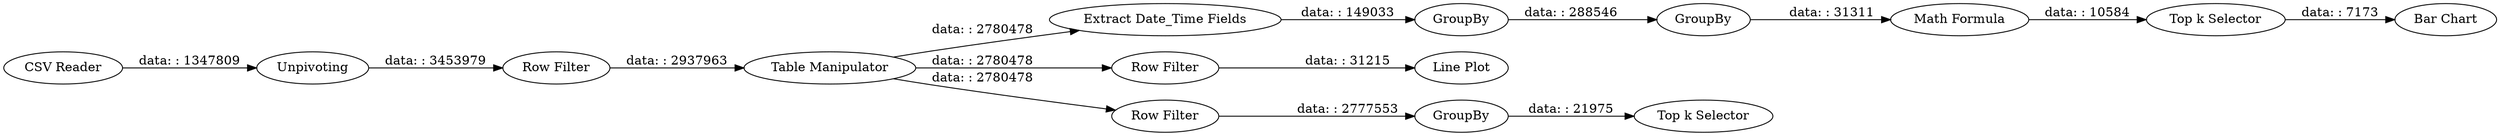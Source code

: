 digraph {
	"-8788401185496124043_47" [label="Bar Chart"]
	"-8788401185496124043_34" [label=Unpivoting]
	"-8788401185496124043_51" [label="Top k Selector"]
	"-8788401185496124043_53" [label="Line Plot"]
	"-8788401185496124043_39" [label="Extract Date_Time Fields"]
	"-8788401185496124043_52" [label="Row Filter"]
	"-8788401185496124043_40" [label=GroupBy]
	"-8788401185496124043_38" [label="Table Manipulator"]
	"-8788401185496124043_42" [label=GroupBy]
	"-8788401185496124043_50" [label=GroupBy]
	"-8788401185496124043_35" [label="Row Filter"]
	"-8788401185496124043_44" [label="Top k Selector"]
	"-8788401185496124043_49" [label="Row Filter"]
	"-8788401185496124043_43" [label="Math Formula"]
	"-8788401185496124043_33" [label="CSV Reader"]
	"-8788401185496124043_43" -> "-8788401185496124043_44" [label="data: : 10584"]
	"-8788401185496124043_39" -> "-8788401185496124043_40" [label="data: : 149033"]
	"-8788401185496124043_40" -> "-8788401185496124043_42" [label="data: : 288546"]
	"-8788401185496124043_42" -> "-8788401185496124043_43" [label="data: : 31311"]
	"-8788401185496124043_34" -> "-8788401185496124043_35" [label="data: : 3453979"]
	"-8788401185496124043_35" -> "-8788401185496124043_38" [label="data: : 2937963"]
	"-8788401185496124043_33" -> "-8788401185496124043_34" [label="data: : 1347809"]
	"-8788401185496124043_38" -> "-8788401185496124043_49" [label="data: : 2780478"]
	"-8788401185496124043_38" -> "-8788401185496124043_39" [label="data: : 2780478"]
	"-8788401185496124043_44" -> "-8788401185496124043_47" [label="data: : 7173"]
	"-8788401185496124043_52" -> "-8788401185496124043_53" [label="data: : 31215"]
	"-8788401185496124043_50" -> "-8788401185496124043_51" [label="data: : 21975"]
	"-8788401185496124043_49" -> "-8788401185496124043_50" [label="data: : 2777553"]
	"-8788401185496124043_38" -> "-8788401185496124043_52" [label="data: : 2780478"]
	rankdir=LR
}
